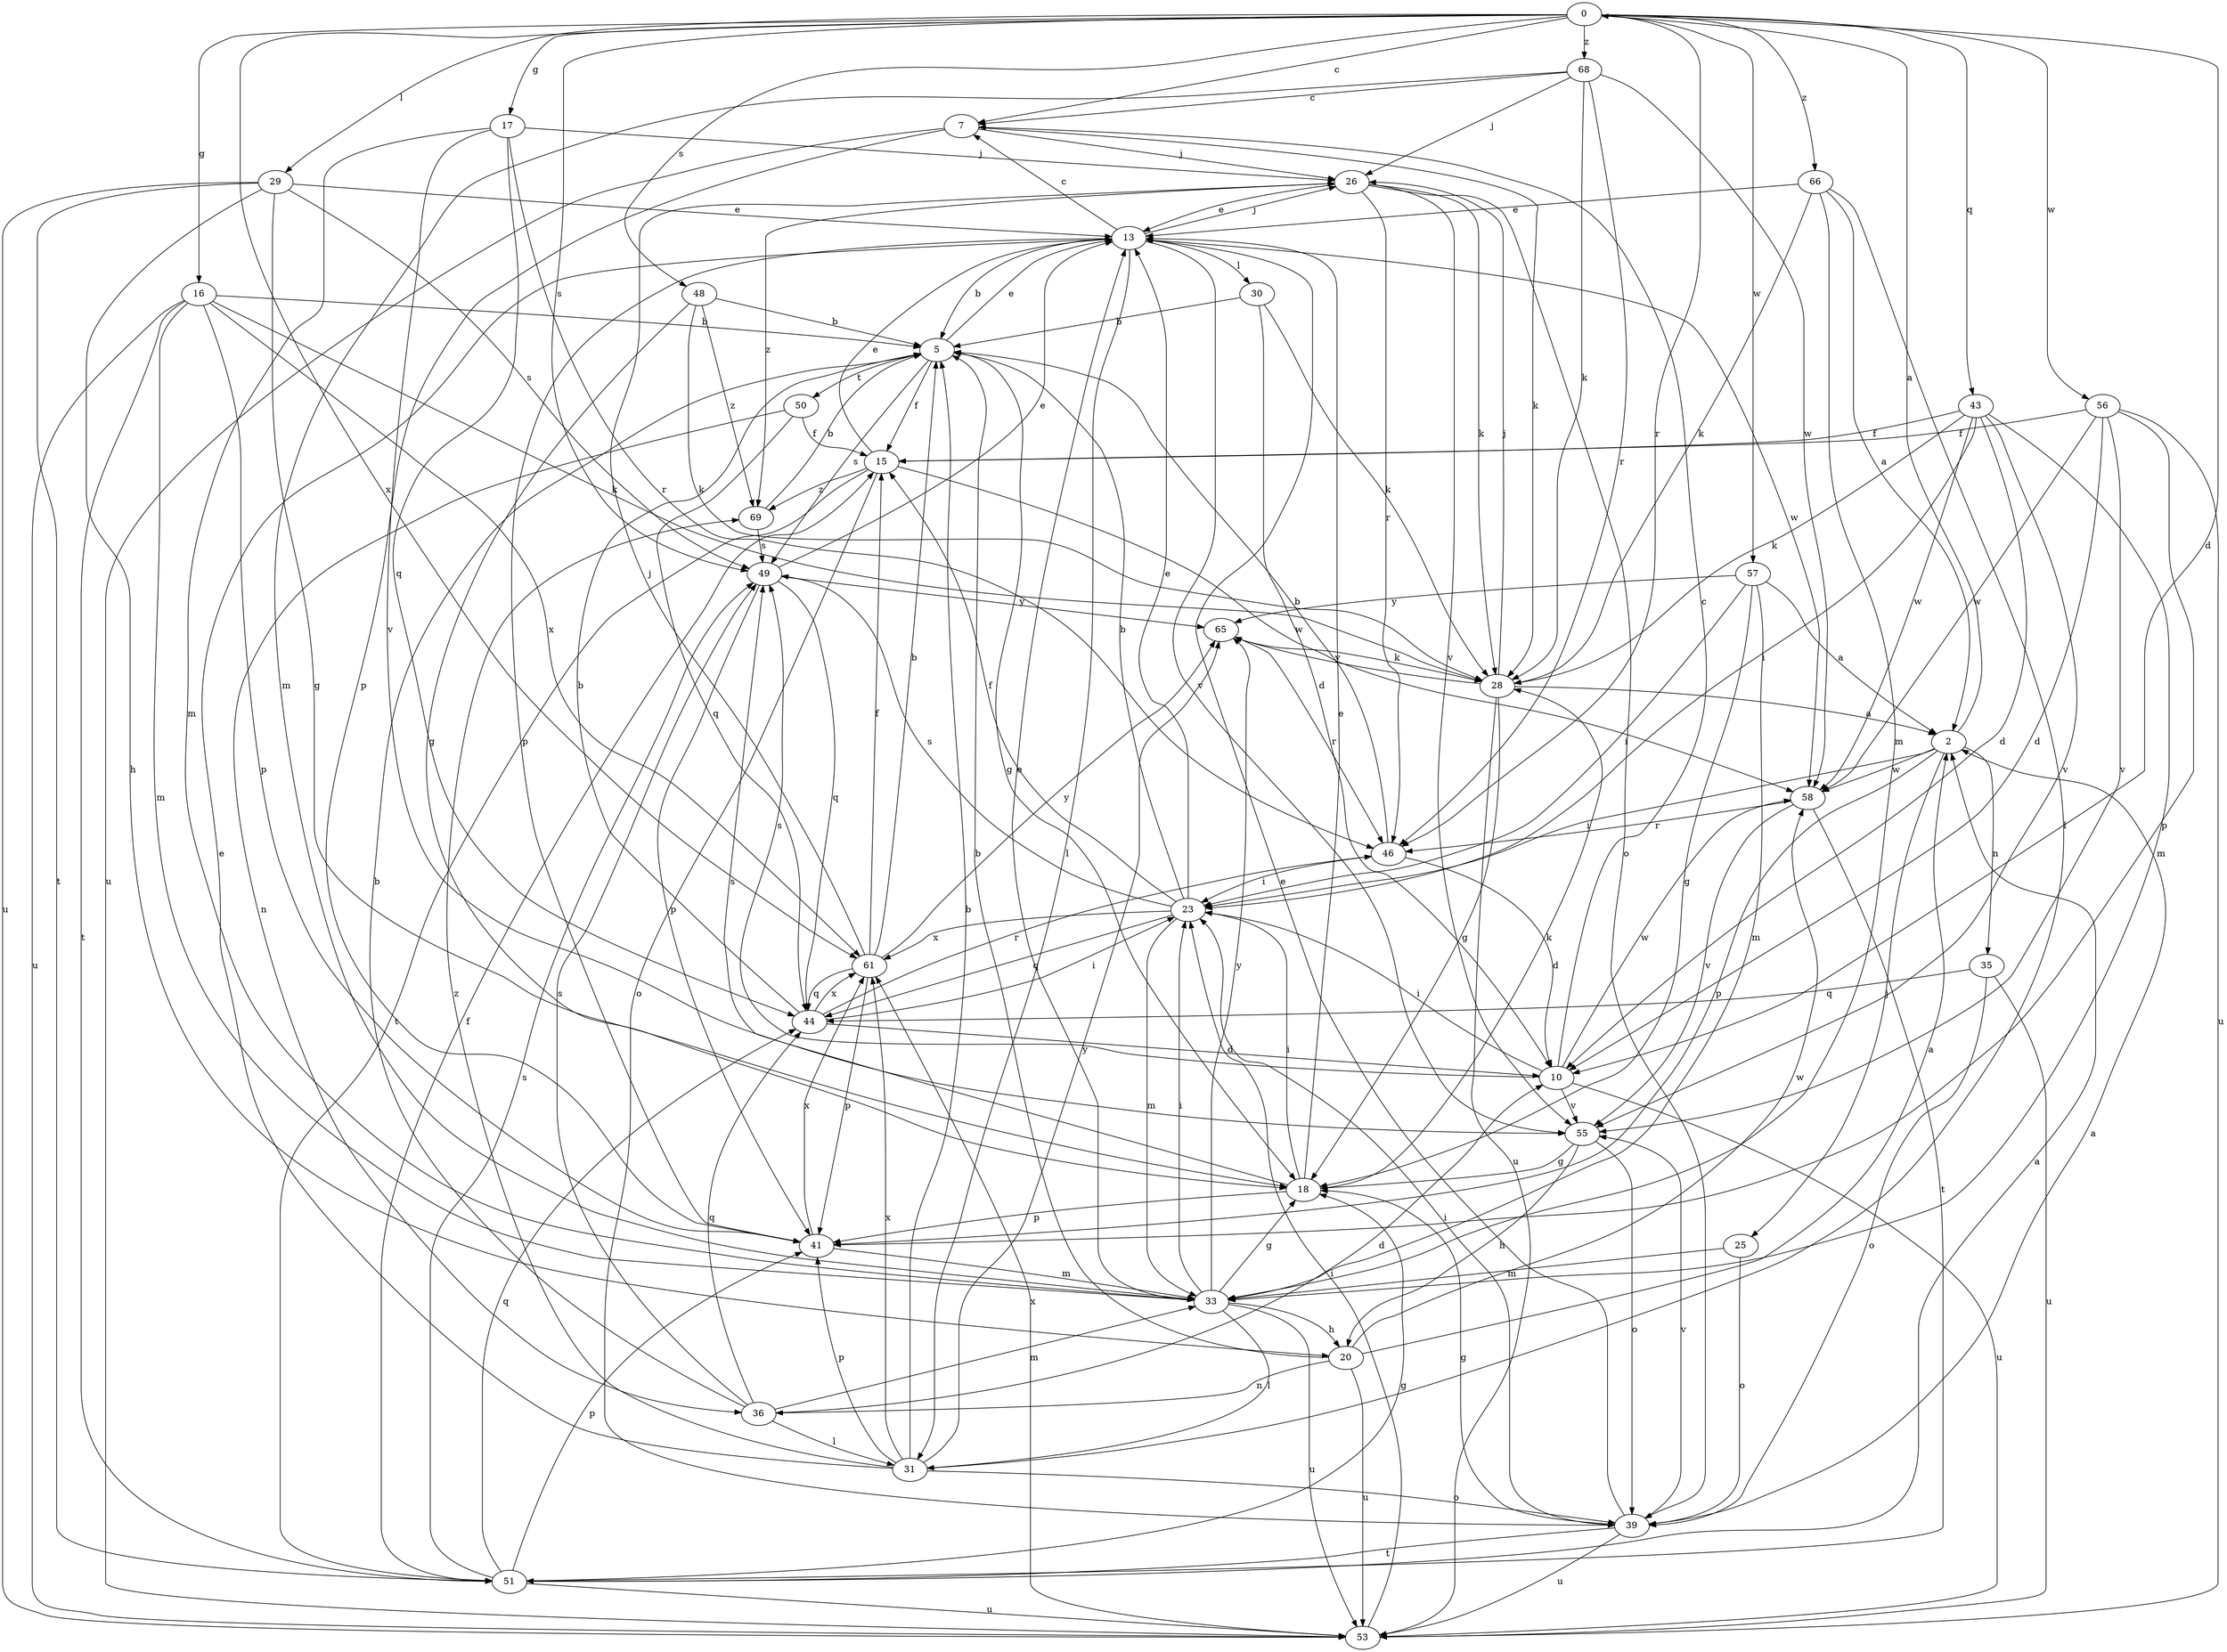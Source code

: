 strict digraph  {
0;
2;
5;
7;
10;
13;
15;
16;
17;
18;
20;
23;
25;
26;
28;
29;
30;
31;
33;
35;
36;
39;
41;
43;
44;
46;
48;
49;
50;
51;
53;
55;
56;
57;
58;
61;
65;
66;
68;
69;
0 -> 7  [label=c];
0 -> 10  [label=d];
0 -> 16  [label=g];
0 -> 17  [label=g];
0 -> 29  [label=l];
0 -> 43  [label=q];
0 -> 46  [label=r];
0 -> 48  [label=s];
0 -> 49  [label=s];
0 -> 56  [label=w];
0 -> 57  [label=w];
0 -> 61  [label=x];
0 -> 66  [label=z];
0 -> 68  [label=z];
2 -> 0  [label=a];
2 -> 23  [label=i];
2 -> 25  [label=j];
2 -> 35  [label=n];
2 -> 41  [label=p];
2 -> 58  [label=w];
5 -> 13  [label=e];
5 -> 15  [label=f];
5 -> 18  [label=g];
5 -> 49  [label=s];
5 -> 50  [label=t];
7 -> 26  [label=j];
7 -> 28  [label=k];
7 -> 41  [label=p];
7 -> 53  [label=u];
10 -> 7  [label=c];
10 -> 23  [label=i];
10 -> 49  [label=s];
10 -> 53  [label=u];
10 -> 55  [label=v];
10 -> 58  [label=w];
13 -> 5  [label=b];
13 -> 7  [label=c];
13 -> 26  [label=j];
13 -> 30  [label=l];
13 -> 31  [label=l];
13 -> 41  [label=p];
13 -> 55  [label=v];
13 -> 58  [label=w];
15 -> 13  [label=e];
15 -> 39  [label=o];
15 -> 51  [label=t];
15 -> 58  [label=w];
15 -> 69  [label=z];
16 -> 5  [label=b];
16 -> 28  [label=k];
16 -> 33  [label=m];
16 -> 41  [label=p];
16 -> 51  [label=t];
16 -> 53  [label=u];
16 -> 61  [label=x];
17 -> 26  [label=j];
17 -> 33  [label=m];
17 -> 44  [label=q];
17 -> 46  [label=r];
17 -> 55  [label=v];
18 -> 13  [label=e];
18 -> 23  [label=i];
18 -> 28  [label=k];
18 -> 41  [label=p];
18 -> 49  [label=s];
20 -> 2  [label=a];
20 -> 5  [label=b];
20 -> 36  [label=n];
20 -> 53  [label=u];
20 -> 58  [label=w];
23 -> 5  [label=b];
23 -> 13  [label=e];
23 -> 15  [label=f];
23 -> 33  [label=m];
23 -> 44  [label=q];
23 -> 49  [label=s];
23 -> 61  [label=x];
25 -> 33  [label=m];
25 -> 39  [label=o];
26 -> 13  [label=e];
26 -> 28  [label=k];
26 -> 39  [label=o];
26 -> 46  [label=r];
26 -> 55  [label=v];
26 -> 69  [label=z];
28 -> 2  [label=a];
28 -> 18  [label=g];
28 -> 26  [label=j];
28 -> 53  [label=u];
28 -> 65  [label=y];
29 -> 13  [label=e];
29 -> 18  [label=g];
29 -> 20  [label=h];
29 -> 49  [label=s];
29 -> 51  [label=t];
29 -> 53  [label=u];
30 -> 5  [label=b];
30 -> 10  [label=d];
30 -> 28  [label=k];
31 -> 5  [label=b];
31 -> 13  [label=e];
31 -> 39  [label=o];
31 -> 41  [label=p];
31 -> 61  [label=x];
31 -> 65  [label=y];
31 -> 69  [label=z];
33 -> 13  [label=e];
33 -> 18  [label=g];
33 -> 20  [label=h];
33 -> 23  [label=i];
33 -> 31  [label=l];
33 -> 53  [label=u];
33 -> 65  [label=y];
35 -> 39  [label=o];
35 -> 44  [label=q];
35 -> 53  [label=u];
36 -> 5  [label=b];
36 -> 10  [label=d];
36 -> 31  [label=l];
36 -> 33  [label=m];
36 -> 44  [label=q];
36 -> 49  [label=s];
39 -> 2  [label=a];
39 -> 13  [label=e];
39 -> 18  [label=g];
39 -> 23  [label=i];
39 -> 51  [label=t];
39 -> 53  [label=u];
39 -> 55  [label=v];
41 -> 33  [label=m];
41 -> 61  [label=x];
43 -> 10  [label=d];
43 -> 15  [label=f];
43 -> 23  [label=i];
43 -> 28  [label=k];
43 -> 33  [label=m];
43 -> 55  [label=v];
43 -> 58  [label=w];
44 -> 5  [label=b];
44 -> 10  [label=d];
44 -> 23  [label=i];
44 -> 46  [label=r];
44 -> 61  [label=x];
46 -> 5  [label=b];
46 -> 10  [label=d];
46 -> 23  [label=i];
48 -> 5  [label=b];
48 -> 18  [label=g];
48 -> 28  [label=k];
48 -> 69  [label=z];
49 -> 13  [label=e];
49 -> 41  [label=p];
49 -> 44  [label=q];
49 -> 65  [label=y];
50 -> 15  [label=f];
50 -> 36  [label=n];
50 -> 44  [label=q];
51 -> 2  [label=a];
51 -> 15  [label=f];
51 -> 18  [label=g];
51 -> 41  [label=p];
51 -> 44  [label=q];
51 -> 49  [label=s];
51 -> 53  [label=u];
53 -> 23  [label=i];
53 -> 61  [label=x];
55 -> 18  [label=g];
55 -> 20  [label=h];
55 -> 39  [label=o];
56 -> 10  [label=d];
56 -> 15  [label=f];
56 -> 41  [label=p];
56 -> 53  [label=u];
56 -> 55  [label=v];
56 -> 58  [label=w];
57 -> 2  [label=a];
57 -> 18  [label=g];
57 -> 23  [label=i];
57 -> 33  [label=m];
57 -> 65  [label=y];
58 -> 46  [label=r];
58 -> 51  [label=t];
58 -> 55  [label=v];
61 -> 5  [label=b];
61 -> 15  [label=f];
61 -> 26  [label=j];
61 -> 41  [label=p];
61 -> 44  [label=q];
61 -> 65  [label=y];
65 -> 28  [label=k];
65 -> 46  [label=r];
66 -> 2  [label=a];
66 -> 13  [label=e];
66 -> 28  [label=k];
66 -> 31  [label=l];
66 -> 33  [label=m];
68 -> 7  [label=c];
68 -> 26  [label=j];
68 -> 28  [label=k];
68 -> 33  [label=m];
68 -> 46  [label=r];
68 -> 58  [label=w];
69 -> 5  [label=b];
69 -> 49  [label=s];
}
